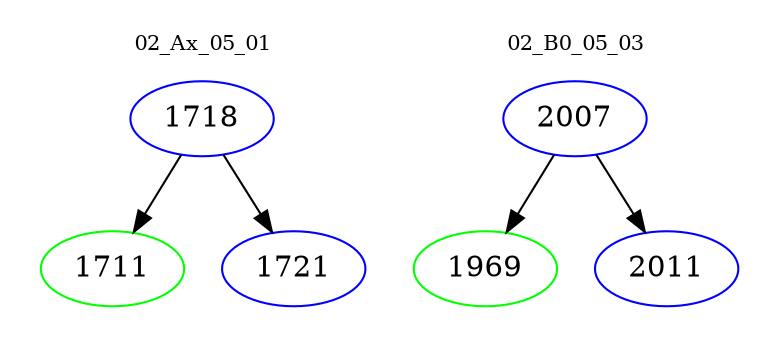 digraph{
subgraph cluster_0 {
color = white
label = "02_Ax_05_01";
fontsize=10;
T0_1718 [label="1718", color="blue"]
T0_1718 -> T0_1711 [color="black"]
T0_1711 [label="1711", color="green"]
T0_1718 -> T0_1721 [color="black"]
T0_1721 [label="1721", color="blue"]
}
subgraph cluster_1 {
color = white
label = "02_B0_05_03";
fontsize=10;
T1_2007 [label="2007", color="blue"]
T1_2007 -> T1_1969 [color="black"]
T1_1969 [label="1969", color="green"]
T1_2007 -> T1_2011 [color="black"]
T1_2011 [label="2011", color="blue"]
}
}
